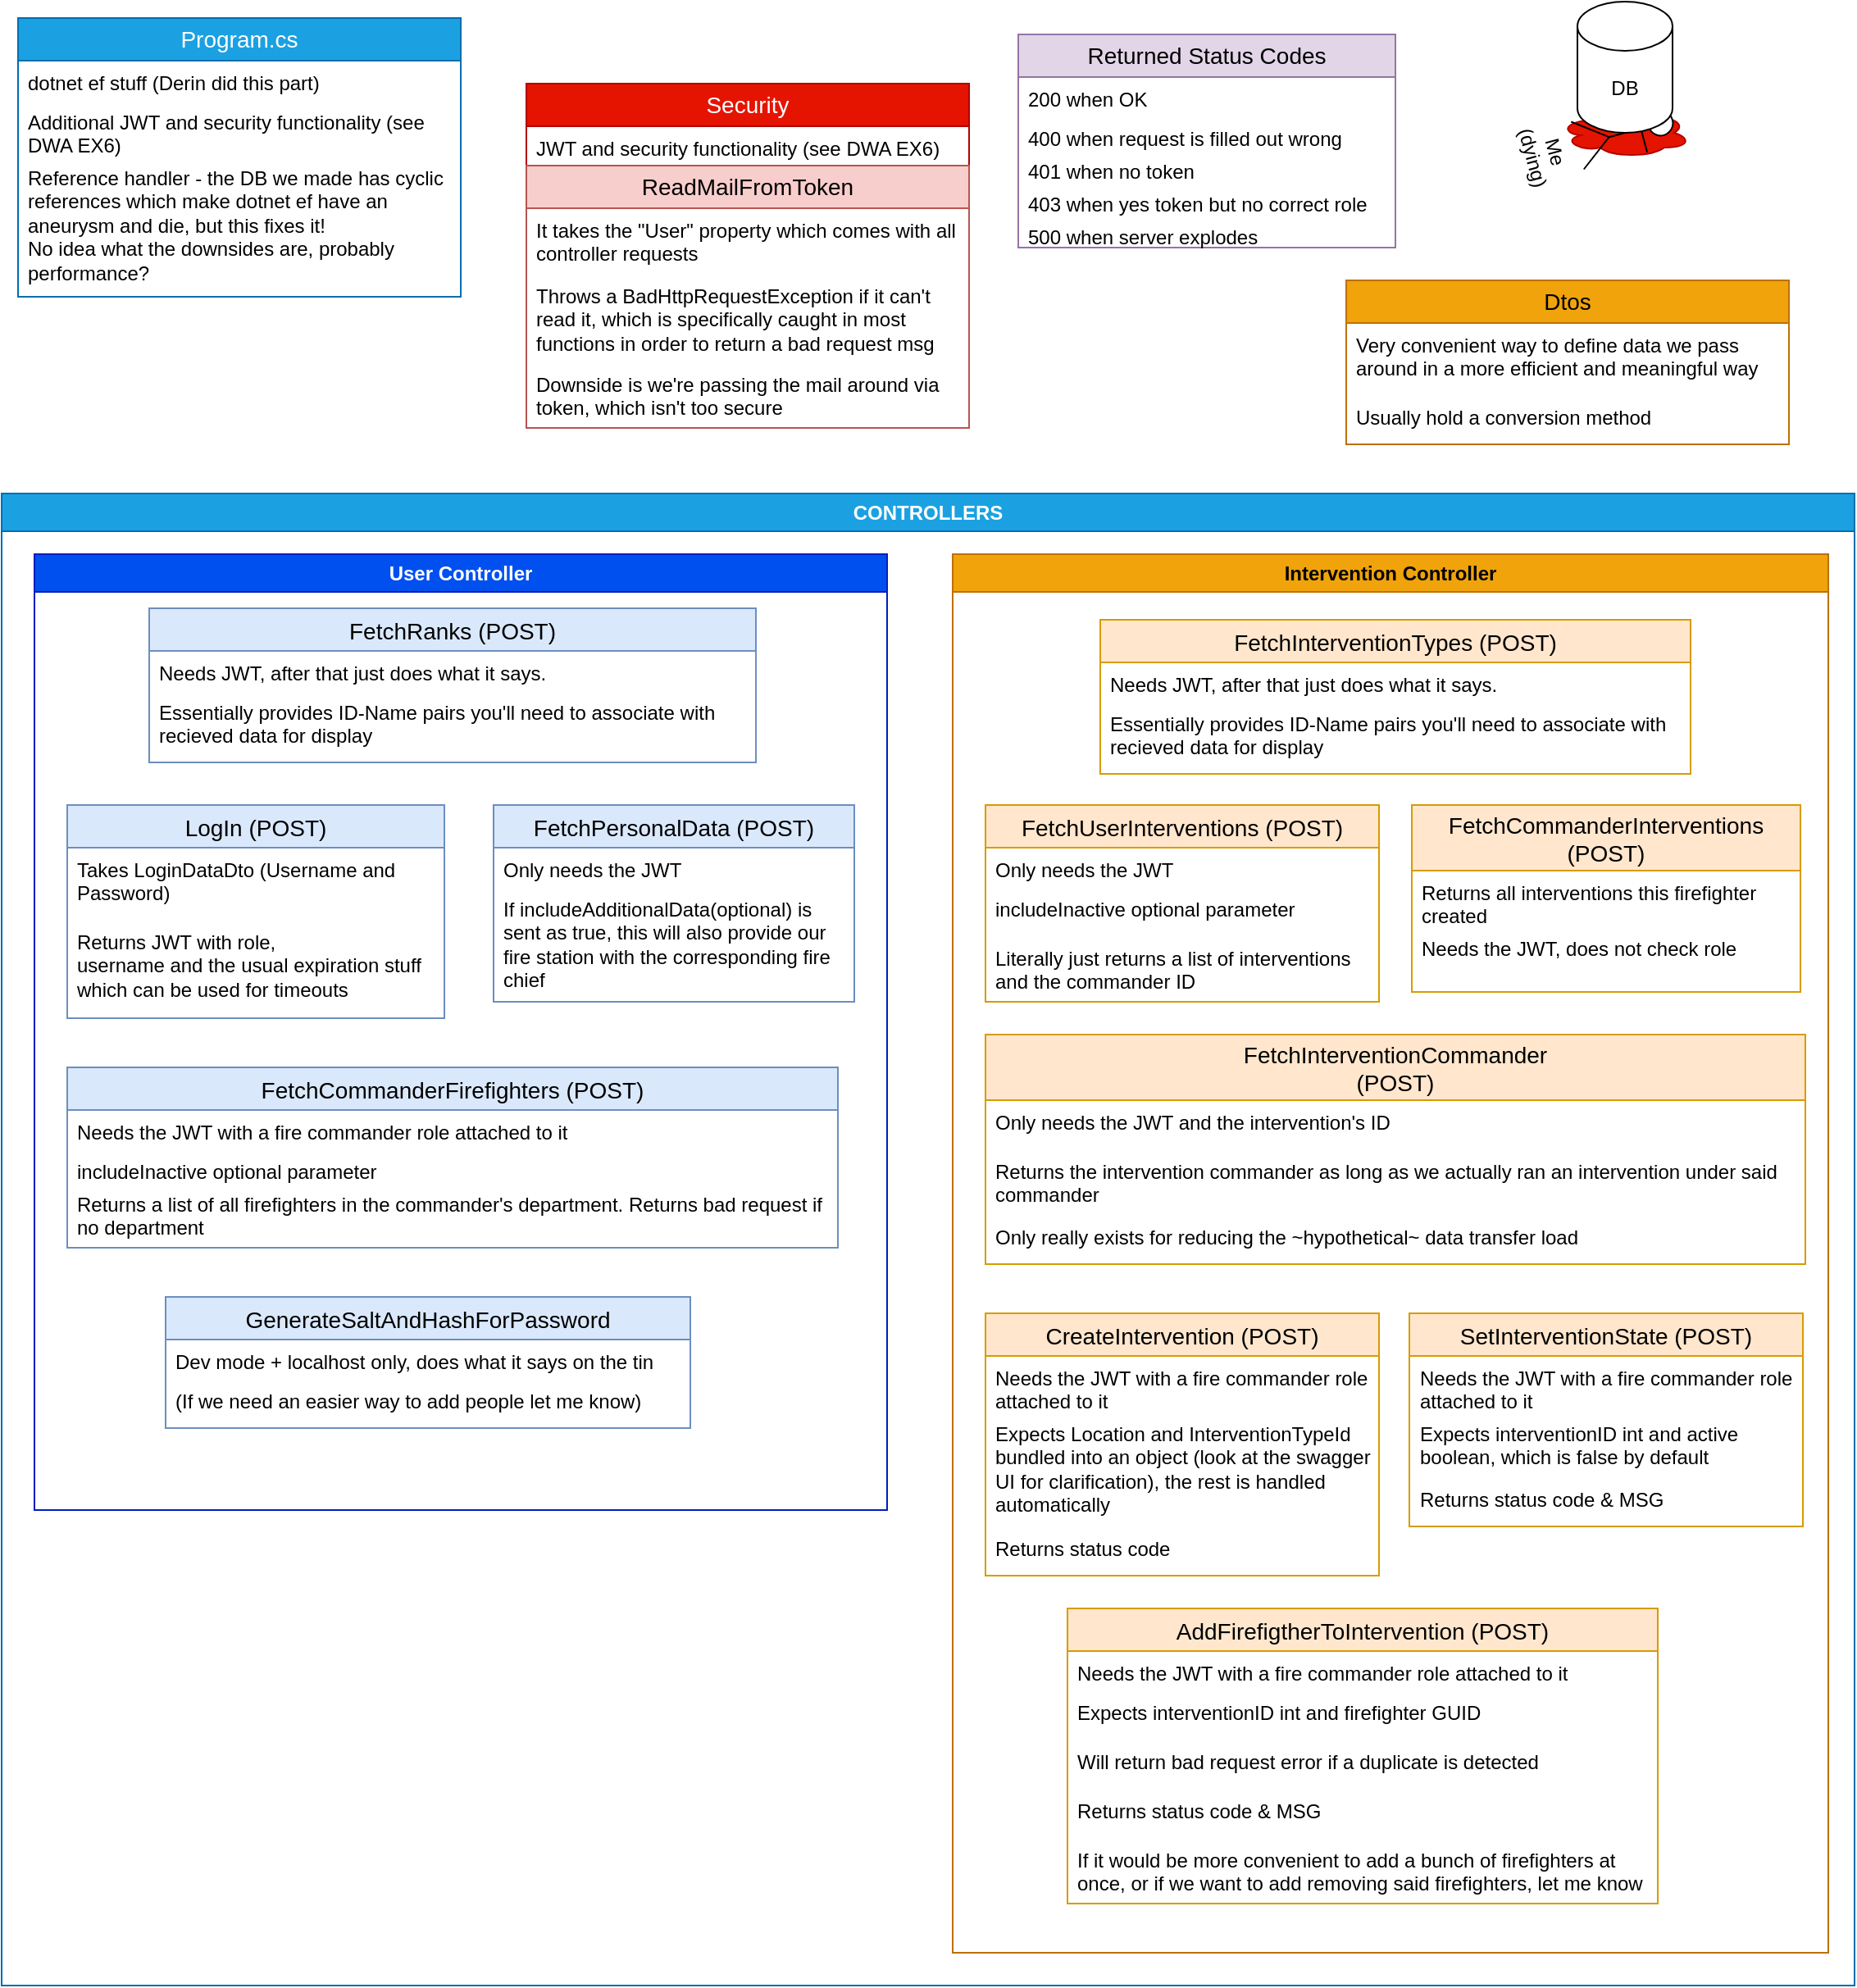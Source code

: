 <mxfile version="20.8.16" type="device"><diagram name="Page-1" id="-M5JCUoV6t4QpaWMbMyS"><mxGraphModel dx="1418" dy="828" grid="1" gridSize="10" guides="1" tooltips="1" connect="1" arrows="1" fold="1" page="1" pageScale="1" pageWidth="1169" pageHeight="827" math="0" shadow="0"><root><mxCell id="0"/><mxCell id="1" parent="0"/><mxCell id="ZA_Wk4F1g_JO69uGTBbo-46" value="" style="ellipse;shape=cloud;whiteSpace=wrap;html=1;fillColor=#e51400;fontColor=#ffffff;strokeColor=#B20000;" parent="1" vertex="1"><mxGeometry x="970" y="85" width="80" height="30" as="geometry"/></mxCell><mxCell id="ZA_Wk4F1g_JO69uGTBbo-14" value="Me &lt;br&gt;(dying)" style="shape=umlActor;verticalLabelPosition=bottom;verticalAlign=top;html=1;outlineConnect=0;rotation=75;" parent="1" vertex="1"><mxGeometry x="995" y="70" width="30" height="60" as="geometry"/></mxCell><mxCell id="ZA_Wk4F1g_JO69uGTBbo-1" value="DB" style="shape=cylinder3;whiteSpace=wrap;html=1;boundedLbl=1;backgroundOutline=1;size=15;" parent="1" vertex="1"><mxGeometry x="981" y="20" width="58" height="80" as="geometry"/></mxCell><mxCell id="ZA_Wk4F1g_JO69uGTBbo-15" value="Program.cs" style="swimlane;fontStyle=0;childLayout=stackLayout;horizontal=1;startSize=26;horizontalStack=0;resizeParent=1;resizeParentMax=0;resizeLast=0;collapsible=1;marginBottom=0;align=center;fontSize=14;whiteSpace=wrap;fillColor=#1ba1e2;strokeColor=#006EAF;fontColor=#ffffff;" parent="1" vertex="1"><mxGeometry x="30" y="30" width="270" height="170" as="geometry"/></mxCell><mxCell id="ZA_Wk4F1g_JO69uGTBbo-16" value="dotnet ef stuff (Derin did this part)" style="text;strokeColor=none;fillColor=none;spacingLeft=4;spacingRight=4;overflow=hidden;rotatable=0;points=[[0,0.5],[1,0.5]];portConstraint=eastwest;fontSize=12;" parent="ZA_Wk4F1g_JO69uGTBbo-15" vertex="1"><mxGeometry y="26" width="270" height="24" as="geometry"/></mxCell><mxCell id="ZA_Wk4F1g_JO69uGTBbo-17" value="Additional JWT and security functionality (see DWA EX6)" style="text;strokeColor=none;fillColor=none;spacingLeft=4;spacingRight=4;overflow=hidden;rotatable=0;points=[[0,0.5],[1,0.5]];portConstraint=eastwest;fontSize=12;whiteSpace=wrap;" parent="ZA_Wk4F1g_JO69uGTBbo-15" vertex="1"><mxGeometry y="50" width="270" height="34" as="geometry"/></mxCell><mxCell id="ZA_Wk4F1g_JO69uGTBbo-18" value="Reference handler - the DB we made has cyclic references which make dotnet ef have an aneurysm and die, but this fixes it!&#10;No idea what the downsides are, probably performance?" style="text;strokeColor=none;fillColor=none;spacingLeft=4;spacingRight=4;overflow=hidden;rotatable=0;points=[[0,0.5],[1,0.5]];portConstraint=eastwest;fontSize=12;whiteSpace=wrap;" parent="ZA_Wk4F1g_JO69uGTBbo-15" vertex="1"><mxGeometry y="84" width="270" height="86" as="geometry"/></mxCell><mxCell id="ZA_Wk4F1g_JO69uGTBbo-34" value="Security" style="swimlane;fontStyle=0;childLayout=stackLayout;horizontal=1;startSize=26;horizontalStack=0;resizeParent=1;resizeParentMax=0;resizeLast=0;collapsible=1;marginBottom=0;align=center;fontSize=14;whiteSpace=wrap;fillColor=#e51400;fontColor=#ffffff;strokeColor=#B20000;" parent="1" vertex="1"><mxGeometry x="340" y="70" width="270" height="210" as="geometry"/></mxCell><mxCell id="ZA_Wk4F1g_JO69uGTBbo-36" value="JWT and security functionality (see DWA EX6)" style="text;strokeColor=none;fillColor=none;spacingLeft=4;spacingRight=4;overflow=hidden;rotatable=0;points=[[0,0.5],[1,0.5]];portConstraint=eastwest;fontSize=12;whiteSpace=wrap;" parent="ZA_Wk4F1g_JO69uGTBbo-34" vertex="1"><mxGeometry y="26" width="270" height="24" as="geometry"/></mxCell><mxCell id="9k-eRBXJ3-iOaLLvR6IK-3" value="ReadMailFromToken" style="swimlane;fontStyle=0;childLayout=stackLayout;horizontal=1;startSize=26;horizontalStack=0;resizeParent=1;resizeParentMax=0;resizeLast=0;collapsible=1;marginBottom=0;align=center;fontSize=14;whiteSpace=wrap;fillColor=#f8cecc;strokeColor=#b85450;" parent="ZA_Wk4F1g_JO69uGTBbo-34" vertex="1"><mxGeometry y="50" width="270" height="160" as="geometry"><mxRectangle y="50" width="270" height="30" as="alternateBounds"/></mxGeometry></mxCell><mxCell id="ZA_Wk4F1g_JO69uGTBbo-39" value="It takes the &quot;User&quot; property which comes with all controller requests" style="text;strokeColor=none;fillColor=none;spacingLeft=4;spacingRight=4;overflow=hidden;rotatable=0;points=[[0,0.5],[1,0.5]];portConstraint=eastwest;fontSize=12;whiteSpace=wrap;" parent="9k-eRBXJ3-iOaLLvR6IK-3" vertex="1"><mxGeometry y="26" width="270" height="40" as="geometry"/></mxCell><mxCell id="ZA_Wk4F1g_JO69uGTBbo-38" value="Throws a BadHttpRequestException if it can't read it, which is specifically caught in most functions in order to return a bad request msg" style="text;strokeColor=none;fillColor=none;spacingLeft=4;spacingRight=4;overflow=hidden;rotatable=0;points=[[0,0.5],[1,0.5]];portConstraint=eastwest;fontSize=12;whiteSpace=wrap;" parent="9k-eRBXJ3-iOaLLvR6IK-3" vertex="1"><mxGeometry y="66" width="270" height="54" as="geometry"/></mxCell><mxCell id="9k-eRBXJ3-iOaLLvR6IK-20" value="Downside is we're passing the mail around via token, which isn't too secure" style="text;strokeColor=none;fillColor=none;spacingLeft=4;spacingRight=4;overflow=hidden;rotatable=0;points=[[0,0.5],[1,0.5]];portConstraint=eastwest;fontSize=12;whiteSpace=wrap;" parent="9k-eRBXJ3-iOaLLvR6IK-3" vertex="1"><mxGeometry y="120" width="270" height="40" as="geometry"/></mxCell><mxCell id="ZA_Wk4F1g_JO69uGTBbo-40" value="Dtos" style="swimlane;fontStyle=0;childLayout=stackLayout;horizontal=1;startSize=26;horizontalStack=0;resizeParent=1;resizeParentMax=0;resizeLast=0;collapsible=1;marginBottom=0;align=center;fontSize=14;whiteSpace=wrap;fillColor=#f0a30a;fontColor=#000000;strokeColor=#BD7000;" parent="1" vertex="1"><mxGeometry x="840" y="190" width="270" height="100" as="geometry"/></mxCell><mxCell id="ZA_Wk4F1g_JO69uGTBbo-41" value="Very convenient way to define data we pass around in a more efficient and meaningful way" style="text;strokeColor=none;fillColor=none;spacingLeft=4;spacingRight=4;overflow=hidden;rotatable=0;points=[[0,0.5],[1,0.5]];portConstraint=eastwest;fontSize=12;whiteSpace=wrap;" parent="ZA_Wk4F1g_JO69uGTBbo-40" vertex="1"><mxGeometry y="26" width="270" height="44" as="geometry"/></mxCell><mxCell id="ZA_Wk4F1g_JO69uGTBbo-45" value="Usually hold a conversion method" style="text;strokeColor=none;fillColor=none;spacingLeft=4;spacingRight=4;overflow=hidden;rotatable=0;points=[[0,0.5],[1,0.5]];portConstraint=eastwest;fontSize=12;whiteSpace=wrap;" parent="ZA_Wk4F1g_JO69uGTBbo-40" vertex="1"><mxGeometry y="70" width="270" height="30" as="geometry"/></mxCell><mxCell id="ZA_Wk4F1g_JO69uGTBbo-47" value="CONTROLLERS" style="swimlane;whiteSpace=wrap;html=1;fillColor=#1ba1e2;strokeColor=#006EAF;fontColor=#ffffff;" parent="1" vertex="1"><mxGeometry x="20" y="320" width="1130" height="910" as="geometry"><mxRectangle x="20" y="280" width="130" height="30" as="alternateBounds"/></mxGeometry></mxCell><mxCell id="ZA_Wk4F1g_JO69uGTBbo-2" value="Intervention Controller" style="swimlane;whiteSpace=wrap;html=1;fillColor=#f0a30a;strokeColor=#BD7000;fontColor=#000000;" parent="ZA_Wk4F1g_JO69uGTBbo-47" vertex="1"><mxGeometry x="580" y="37" width="534" height="853" as="geometry"/></mxCell><mxCell id="ZA_Wk4F1g_JO69uGTBbo-24" value="FetchUserInterventions (POST)" style="swimlane;fontStyle=0;childLayout=stackLayout;horizontal=1;startSize=26;horizontalStack=0;resizeParent=1;resizeParentMax=0;resizeLast=0;collapsible=1;marginBottom=0;align=center;fontSize=14;fillColor=#ffe6cc;strokeColor=#d79b00;" parent="ZA_Wk4F1g_JO69uGTBbo-2" vertex="1"><mxGeometry x="20" y="153" width="240" height="120" as="geometry"><mxRectangle x="10" y="46" width="240" height="30" as="alternateBounds"/></mxGeometry></mxCell><mxCell id="ZA_Wk4F1g_JO69uGTBbo-25" value="Only needs the JWT" style="text;strokeColor=none;fillColor=none;spacingLeft=4;spacingRight=4;overflow=hidden;rotatable=0;points=[[0,0.5],[1,0.5]];portConstraint=eastwest;fontSize=12;whiteSpace=wrap;" parent="ZA_Wk4F1g_JO69uGTBbo-24" vertex="1"><mxGeometry y="26" width="240" height="24" as="geometry"/></mxCell><mxCell id="ZA_Wk4F1g_JO69uGTBbo-26" value="includeInactive optional parameter" style="text;strokeColor=none;fillColor=none;spacingLeft=4;spacingRight=4;overflow=hidden;rotatable=0;points=[[0,0.5],[1,0.5]];portConstraint=eastwest;fontSize=12;whiteSpace=wrap;" parent="ZA_Wk4F1g_JO69uGTBbo-24" vertex="1"><mxGeometry y="50" width="240" height="30" as="geometry"/></mxCell><mxCell id="ZA_Wk4F1g_JO69uGTBbo-28" value="Literally just returns a list of interventions and the commander ID" style="text;strokeColor=none;fillColor=none;spacingLeft=4;spacingRight=4;overflow=hidden;rotatable=0;points=[[0,0.5],[1,0.5]];portConstraint=eastwest;fontSize=12;whiteSpace=wrap;" parent="ZA_Wk4F1g_JO69uGTBbo-24" vertex="1"><mxGeometry y="80" width="240" height="40" as="geometry"/></mxCell><mxCell id="ZA_Wk4F1g_JO69uGTBbo-29" value="FetchInterventionCommander&#10;(POST)" style="swimlane;fontStyle=0;childLayout=stackLayout;horizontal=1;startSize=40;horizontalStack=0;resizeParent=1;resizeParentMax=0;resizeLast=0;collapsible=1;marginBottom=0;align=center;fontSize=14;fillColor=#ffe6cc;strokeColor=#d79b00;" parent="ZA_Wk4F1g_JO69uGTBbo-2" vertex="1"><mxGeometry x="20" y="293" width="500" height="140" as="geometry"><mxRectangle x="260" y="36" width="260" height="50" as="alternateBounds"/></mxGeometry></mxCell><mxCell id="ZA_Wk4F1g_JO69uGTBbo-30" value="Only needs the JWT and the intervention's ID" style="text;strokeColor=none;fillColor=none;spacingLeft=4;spacingRight=4;overflow=hidden;rotatable=0;points=[[0,0.5],[1,0.5]];portConstraint=eastwest;fontSize=12;whiteSpace=wrap;" parent="ZA_Wk4F1g_JO69uGTBbo-29" vertex="1"><mxGeometry y="40" width="500" height="30" as="geometry"/></mxCell><mxCell id="ZA_Wk4F1g_JO69uGTBbo-32" value="Returns the intervention commander as long as we actually ran an intervention under said commander" style="text;strokeColor=none;fillColor=none;spacingLeft=4;spacingRight=4;overflow=hidden;rotatable=0;points=[[0,0.5],[1,0.5]];portConstraint=eastwest;fontSize=12;whiteSpace=wrap;" parent="ZA_Wk4F1g_JO69uGTBbo-29" vertex="1"><mxGeometry y="70" width="500" height="40" as="geometry"/></mxCell><mxCell id="ZA_Wk4F1g_JO69uGTBbo-33" value="Only really exists for reducing the ~hypothetical~ data transfer load" style="text;strokeColor=none;fillColor=none;spacingLeft=4;spacingRight=4;overflow=hidden;rotatable=0;points=[[0,0.5],[1,0.5]];portConstraint=eastwest;fontSize=12;whiteSpace=wrap;" parent="ZA_Wk4F1g_JO69uGTBbo-29" vertex="1"><mxGeometry y="110" width="500" height="30" as="geometry"/></mxCell><mxCell id="9k-eRBXJ3-iOaLLvR6IK-7" value="CreateIntervention (POST)" style="swimlane;fontStyle=0;childLayout=stackLayout;horizontal=1;startSize=26;horizontalStack=0;resizeParent=1;resizeParentMax=0;resizeLast=0;collapsible=1;marginBottom=0;align=center;fontSize=14;fillColor=#ffe6cc;strokeColor=#d79b00;" parent="ZA_Wk4F1g_JO69uGTBbo-2" vertex="1"><mxGeometry x="20" y="463" width="240" height="160" as="geometry"/></mxCell><mxCell id="9k-eRBXJ3-iOaLLvR6IK-8" value="Needs the JWT with a fire commander role attached to it" style="text;strokeColor=none;fillColor=none;spacingLeft=4;spacingRight=4;overflow=hidden;rotatable=0;points=[[0,0.5],[1,0.5]];portConstraint=eastwest;fontSize=12;whiteSpace=wrap;" parent="9k-eRBXJ3-iOaLLvR6IK-7" vertex="1"><mxGeometry y="26" width="240" height="34" as="geometry"/></mxCell><mxCell id="9k-eRBXJ3-iOaLLvR6IK-9" value="Expects Location and InterventionTypeId bundled into an object (look at the swagger UI for clarification), the rest is handled automatically" style="text;strokeColor=none;fillColor=none;spacingLeft=4;spacingRight=4;overflow=hidden;rotatable=0;points=[[0,0.5],[1,0.5]];portConstraint=eastwest;fontSize=12;whiteSpace=wrap;" parent="9k-eRBXJ3-iOaLLvR6IK-7" vertex="1"><mxGeometry y="60" width="240" height="70" as="geometry"/></mxCell><mxCell id="9k-eRBXJ3-iOaLLvR6IK-26" value="Returns status code" style="text;strokeColor=none;fillColor=none;spacingLeft=4;spacingRight=4;overflow=hidden;rotatable=0;points=[[0,0.5],[1,0.5]];portConstraint=eastwest;fontSize=12;whiteSpace=wrap;" parent="9k-eRBXJ3-iOaLLvR6IK-7" vertex="1"><mxGeometry y="130" width="240" height="30" as="geometry"/></mxCell><mxCell id="9k-eRBXJ3-iOaLLvR6IK-11" value="FetchInterventionTypes (POST)" style="swimlane;fontStyle=0;childLayout=stackLayout;horizontal=1;startSize=26;horizontalStack=0;resizeParent=1;resizeParentMax=0;resizeLast=0;collapsible=1;marginBottom=0;align=center;fontSize=14;fillColor=#ffe6cc;strokeColor=#d79b00;" parent="ZA_Wk4F1g_JO69uGTBbo-2" vertex="1"><mxGeometry x="90" y="40" width="360" height="94" as="geometry"><mxRectangle x="270" y="213" width="240" height="30" as="alternateBounds"/></mxGeometry></mxCell><mxCell id="9k-eRBXJ3-iOaLLvR6IK-19" value="Needs JWT, after that just does what it says." style="text;strokeColor=none;fillColor=none;spacingLeft=4;spacingRight=4;overflow=hidden;rotatable=0;points=[[0,0.5],[1,0.5]];portConstraint=eastwest;fontSize=12;whiteSpace=wrap;" parent="9k-eRBXJ3-iOaLLvR6IK-11" vertex="1"><mxGeometry y="26" width="360" height="24" as="geometry"/></mxCell><mxCell id="9k-eRBXJ3-iOaLLvR6IK-39" value="Essentially provides ID-Name pairs you'll need to associate with recieved data for display" style="text;strokeColor=none;fillColor=none;spacingLeft=4;spacingRight=4;overflow=hidden;rotatable=0;points=[[0,0.5],[1,0.5]];portConstraint=eastwest;fontSize=12;whiteSpace=wrap;" parent="9k-eRBXJ3-iOaLLvR6IK-11" vertex="1"><mxGeometry y="50" width="360" height="44" as="geometry"/></mxCell><mxCell id="9k-eRBXJ3-iOaLLvR6IK-22" value="FetchCommanderInterventions&#10;(POST)" style="swimlane;fontStyle=0;childLayout=stackLayout;horizontal=1;startSize=40;horizontalStack=0;resizeParent=1;resizeParentMax=0;resizeLast=0;collapsible=1;marginBottom=0;align=center;fontSize=14;fillColor=#ffe6cc;strokeColor=#d79b00;" parent="ZA_Wk4F1g_JO69uGTBbo-2" vertex="1"><mxGeometry x="280" y="153" width="237" height="114" as="geometry"><mxRectangle x="10" y="46" width="240" height="30" as="alternateBounds"/></mxGeometry></mxCell><mxCell id="9k-eRBXJ3-iOaLLvR6IK-24" value="Returns all interventions this firefighter created" style="text;strokeColor=none;fillColor=none;spacingLeft=4;spacingRight=4;overflow=hidden;rotatable=0;points=[[0,0.5],[1,0.5]];portConstraint=eastwest;fontSize=12;whiteSpace=wrap;" parent="9k-eRBXJ3-iOaLLvR6IK-22" vertex="1"><mxGeometry y="40" width="237" height="34" as="geometry"/></mxCell><mxCell id="9k-eRBXJ3-iOaLLvR6IK-23" value="Needs the JWT, does not check role" style="text;strokeColor=none;fillColor=none;spacingLeft=4;spacingRight=4;overflow=hidden;rotatable=0;points=[[0,0.5],[1,0.5]];portConstraint=eastwest;fontSize=12;whiteSpace=wrap;" parent="9k-eRBXJ3-iOaLLvR6IK-22" vertex="1"><mxGeometry y="74" width="237" height="40" as="geometry"/></mxCell><mxCell id="9k-eRBXJ3-iOaLLvR6IK-46" value="SetInterventionState (POST)" style="swimlane;fontStyle=0;childLayout=stackLayout;horizontal=1;startSize=26;horizontalStack=0;resizeParent=1;resizeParentMax=0;resizeLast=0;collapsible=1;marginBottom=0;align=center;fontSize=14;fillColor=#ffe6cc;strokeColor=#d79b00;" parent="ZA_Wk4F1g_JO69uGTBbo-2" vertex="1"><mxGeometry x="278.5" y="463" width="240" height="130" as="geometry"/></mxCell><mxCell id="9k-eRBXJ3-iOaLLvR6IK-47" value="Needs the JWT with a fire commander role attached to it" style="text;strokeColor=none;fillColor=none;spacingLeft=4;spacingRight=4;overflow=hidden;rotatable=0;points=[[0,0.5],[1,0.5]];portConstraint=eastwest;fontSize=12;whiteSpace=wrap;" parent="9k-eRBXJ3-iOaLLvR6IK-46" vertex="1"><mxGeometry y="26" width="240" height="34" as="geometry"/></mxCell><mxCell id="9k-eRBXJ3-iOaLLvR6IK-48" value="Expects interventionID int and active boolean, which is false by default" style="text;strokeColor=none;fillColor=none;spacingLeft=4;spacingRight=4;overflow=hidden;rotatable=0;points=[[0,0.5],[1,0.5]];portConstraint=eastwest;fontSize=12;whiteSpace=wrap;" parent="9k-eRBXJ3-iOaLLvR6IK-46" vertex="1"><mxGeometry y="60" width="240" height="40" as="geometry"/></mxCell><mxCell id="9k-eRBXJ3-iOaLLvR6IK-49" value="Returns status code &amp; MSG" style="text;strokeColor=none;fillColor=none;spacingLeft=4;spacingRight=4;overflow=hidden;rotatable=0;points=[[0,0.5],[1,0.5]];portConstraint=eastwest;fontSize=12;whiteSpace=wrap;" parent="9k-eRBXJ3-iOaLLvR6IK-46" vertex="1"><mxGeometry y="100" width="240" height="30" as="geometry"/></mxCell><mxCell id="9k-eRBXJ3-iOaLLvR6IK-50" value="AddFirefigtherToIntervention (POST)" style="swimlane;fontStyle=0;childLayout=stackLayout;horizontal=1;startSize=26;horizontalStack=0;resizeParent=1;resizeParentMax=0;resizeLast=0;collapsible=1;marginBottom=0;align=center;fontSize=14;fillColor=#ffe6cc;strokeColor=#d79b00;" parent="ZA_Wk4F1g_JO69uGTBbo-2" vertex="1"><mxGeometry x="70" y="643" width="360" height="180" as="geometry"/></mxCell><mxCell id="9k-eRBXJ3-iOaLLvR6IK-51" value="Needs the JWT with a fire commander role attached to it" style="text;strokeColor=none;fillColor=none;spacingLeft=4;spacingRight=4;overflow=hidden;rotatable=0;points=[[0,0.5],[1,0.5]];portConstraint=eastwest;fontSize=12;whiteSpace=wrap;" parent="9k-eRBXJ3-iOaLLvR6IK-50" vertex="1"><mxGeometry y="26" width="360" height="24" as="geometry"/></mxCell><mxCell id="9k-eRBXJ3-iOaLLvR6IK-52" value="Expects interventionID int and firefighter GUID" style="text;strokeColor=none;fillColor=none;spacingLeft=4;spacingRight=4;overflow=hidden;rotatable=0;points=[[0,0.5],[1,0.5]];portConstraint=eastwest;fontSize=12;whiteSpace=wrap;" parent="9k-eRBXJ3-iOaLLvR6IK-50" vertex="1"><mxGeometry y="50" width="360" height="30" as="geometry"/></mxCell><mxCell id="9k-eRBXJ3-iOaLLvR6IK-54" value="Will return bad request error if a duplicate is detected" style="text;strokeColor=none;fillColor=none;spacingLeft=4;spacingRight=4;overflow=hidden;rotatable=0;points=[[0,0.5],[1,0.5]];portConstraint=eastwest;fontSize=12;whiteSpace=wrap;" parent="9k-eRBXJ3-iOaLLvR6IK-50" vertex="1"><mxGeometry y="80" width="360" height="30" as="geometry"/></mxCell><mxCell id="9k-eRBXJ3-iOaLLvR6IK-53" value="Returns status code &amp; MSG" style="text;strokeColor=none;fillColor=none;spacingLeft=4;spacingRight=4;overflow=hidden;rotatable=0;points=[[0,0.5],[1,0.5]];portConstraint=eastwest;fontSize=12;whiteSpace=wrap;" parent="9k-eRBXJ3-iOaLLvR6IK-50" vertex="1"><mxGeometry y="110" width="360" height="30" as="geometry"/></mxCell><mxCell id="wWEbPFIOZVqHFXH8zA09-1" value="If it would be more convenient to add a bunch of firefighters at once, or if we want to add removing said firefighters, let me know" style="text;strokeColor=none;fillColor=none;spacingLeft=4;spacingRight=4;overflow=hidden;rotatable=0;points=[[0,0.5],[1,0.5]];portConstraint=eastwest;fontSize=12;whiteSpace=wrap;" vertex="1" parent="9k-eRBXJ3-iOaLLvR6IK-50"><mxGeometry y="140" width="360" height="40" as="geometry"/></mxCell><mxCell id="ZA_Wk4F1g_JO69uGTBbo-3" value="User Controller" style="swimlane;whiteSpace=wrap;html=1;fillColor=#0050ef;strokeColor=#001DBC;fontColor=#ffffff;" parent="ZA_Wk4F1g_JO69uGTBbo-47" vertex="1"><mxGeometry x="20" y="37" width="520" height="583" as="geometry"/></mxCell><mxCell id="ZA_Wk4F1g_JO69uGTBbo-6" value="LogIn (POST)" style="swimlane;fontStyle=0;childLayout=stackLayout;horizontal=1;startSize=26;horizontalStack=0;resizeParent=1;resizeParentMax=0;resizeLast=0;collapsible=1;marginBottom=0;align=center;fontSize=14;fillColor=#dae8fc;strokeColor=#6c8ebf;" parent="ZA_Wk4F1g_JO69uGTBbo-3" vertex="1"><mxGeometry x="20" y="153" width="230" height="130" as="geometry"/></mxCell><mxCell id="ZA_Wk4F1g_JO69uGTBbo-7" value="Takes LoginDataDto (Username and Password)" style="text;strokeColor=none;fillColor=none;spacingLeft=4;spacingRight=4;overflow=hidden;rotatable=0;points=[[0,0.5],[1,0.5]];portConstraint=eastwest;fontSize=12;whiteSpace=wrap;" parent="ZA_Wk4F1g_JO69uGTBbo-6" vertex="1"><mxGeometry y="26" width="230" height="44" as="geometry"/></mxCell><mxCell id="ZA_Wk4F1g_JO69uGTBbo-10" value="Returns JWT with role,&#10;username and the usual expiration stuff which can be used for timeouts" style="text;strokeColor=none;fillColor=none;spacingLeft=4;spacingRight=4;overflow=hidden;rotatable=0;points=[[0,0.5],[1,0.5]];portConstraint=eastwest;fontSize=12;whiteSpace=wrap;" parent="ZA_Wk4F1g_JO69uGTBbo-6" vertex="1"><mxGeometry y="70" width="230" height="60" as="geometry"/></mxCell><mxCell id="ZA_Wk4F1g_JO69uGTBbo-11" value="FetchPersonalData (POST)" style="swimlane;fontStyle=0;childLayout=stackLayout;horizontal=1;startSize=26;horizontalStack=0;resizeParent=1;resizeParentMax=0;resizeLast=0;collapsible=1;marginBottom=0;align=center;fontSize=14;fillColor=#dae8fc;strokeColor=#6c8ebf;" parent="ZA_Wk4F1g_JO69uGTBbo-3" vertex="1"><mxGeometry x="280" y="153" width="220" height="120" as="geometry"/></mxCell><mxCell id="ZA_Wk4F1g_JO69uGTBbo-12" value="Only needs the JWT" style="text;strokeColor=none;fillColor=none;spacingLeft=4;spacingRight=4;overflow=hidden;rotatable=0;points=[[0,0.5],[1,0.5]];portConstraint=eastwest;fontSize=12;whiteSpace=wrap;" parent="ZA_Wk4F1g_JO69uGTBbo-11" vertex="1"><mxGeometry y="26" width="220" height="24" as="geometry"/></mxCell><mxCell id="ZA_Wk4F1g_JO69uGTBbo-22" value="If includeAdditionalData(optional) is sent as true, this will also provide our fire station with the corresponding fire chief" style="text;strokeColor=none;fillColor=none;spacingLeft=4;spacingRight=4;overflow=hidden;rotatable=0;points=[[0,0.5],[1,0.5]];portConstraint=eastwest;fontSize=12;whiteSpace=wrap;" parent="ZA_Wk4F1g_JO69uGTBbo-11" vertex="1"><mxGeometry y="50" width="220" height="70" as="geometry"/></mxCell><mxCell id="ZA_Wk4F1g_JO69uGTBbo-19" value="GenerateSaltAndHashForPassword" style="swimlane;fontStyle=0;childLayout=stackLayout;horizontal=1;startSize=26;horizontalStack=0;resizeParent=1;resizeParentMax=0;resizeLast=0;collapsible=1;marginBottom=0;align=center;fontSize=14;fillColor=#dae8fc;strokeColor=#6c8ebf;" parent="ZA_Wk4F1g_JO69uGTBbo-3" vertex="1"><mxGeometry x="80" y="453" width="320" height="80" as="geometry"/></mxCell><mxCell id="ZA_Wk4F1g_JO69uGTBbo-20" value="Dev mode + localhost only, does what it says on the tin" style="text;strokeColor=none;fillColor=none;spacingLeft=4;spacingRight=4;overflow=hidden;rotatable=0;points=[[0,0.5],[1,0.5]];portConstraint=eastwest;fontSize=12;whiteSpace=wrap;" parent="ZA_Wk4F1g_JO69uGTBbo-19" vertex="1"><mxGeometry y="26" width="320" height="24" as="geometry"/></mxCell><mxCell id="ZA_Wk4F1g_JO69uGTBbo-23" value="(If we need an easier way to add people let me know)" style="text;strokeColor=none;fillColor=none;spacingLeft=4;spacingRight=4;overflow=hidden;rotatable=0;points=[[0,0.5],[1,0.5]];portConstraint=eastwest;fontSize=12;whiteSpace=wrap;" parent="ZA_Wk4F1g_JO69uGTBbo-19" vertex="1"><mxGeometry y="50" width="320" height="30" as="geometry"/></mxCell><mxCell id="9k-eRBXJ3-iOaLLvR6IK-15" value="FetchRanks (POST)" style="swimlane;fontStyle=0;childLayout=stackLayout;horizontal=1;startSize=26;horizontalStack=0;resizeParent=1;resizeParentMax=0;resizeLast=0;collapsible=1;marginBottom=0;align=center;fontSize=14;fillColor=#dae8fc;strokeColor=#6c8ebf;" parent="ZA_Wk4F1g_JO69uGTBbo-3" vertex="1"><mxGeometry x="70" y="33" width="370" height="94" as="geometry"><mxRectangle x="350" y="236" width="170" height="30" as="alternateBounds"/></mxGeometry></mxCell><mxCell id="9k-eRBXJ3-iOaLLvR6IK-18" value="Needs JWT, after that just does what it says." style="text;strokeColor=none;fillColor=none;spacingLeft=4;spacingRight=4;overflow=hidden;rotatable=0;points=[[0,0.5],[1,0.5]];portConstraint=eastwest;fontSize=12;whiteSpace=wrap;" parent="9k-eRBXJ3-iOaLLvR6IK-15" vertex="1"><mxGeometry y="26" width="370" height="24" as="geometry"/></mxCell><mxCell id="9k-eRBXJ3-iOaLLvR6IK-40" value="Essentially provides ID-Name pairs you'll need to associate with recieved data for display" style="text;strokeColor=none;fillColor=none;spacingLeft=4;spacingRight=4;overflow=hidden;rotatable=0;points=[[0,0.5],[1,0.5]];portConstraint=eastwest;fontSize=12;whiteSpace=wrap;" parent="9k-eRBXJ3-iOaLLvR6IK-15" vertex="1"><mxGeometry y="50" width="370" height="44" as="geometry"/></mxCell><mxCell id="9k-eRBXJ3-iOaLLvR6IK-33" value="FetchCommanderFirefighters (POST)" style="swimlane;fontStyle=0;childLayout=stackLayout;horizontal=1;startSize=26;horizontalStack=0;resizeParent=1;resizeParentMax=0;resizeLast=0;collapsible=1;marginBottom=0;align=center;fontSize=14;fillColor=#dae8fc;strokeColor=#6c8ebf;" parent="ZA_Wk4F1g_JO69uGTBbo-3" vertex="1"><mxGeometry x="20" y="313" width="470" height="110" as="geometry"/></mxCell><mxCell id="9k-eRBXJ3-iOaLLvR6IK-34" value="Needs the JWT with a fire commander role attached to it" style="text;strokeColor=none;fillColor=none;spacingLeft=4;spacingRight=4;overflow=hidden;rotatable=0;points=[[0,0.5],[1,0.5]];portConstraint=eastwest;fontSize=12;whiteSpace=wrap;" parent="9k-eRBXJ3-iOaLLvR6IK-33" vertex="1"><mxGeometry y="26" width="470" height="24" as="geometry"/></mxCell><mxCell id="9k-eRBXJ3-iOaLLvR6IK-38" value="includeInactive optional parameter" style="text;strokeColor=none;fillColor=none;spacingLeft=4;spacingRight=4;overflow=hidden;rotatable=0;points=[[0,0.5],[1,0.5]];portConstraint=eastwest;fontSize=12;whiteSpace=wrap;" parent="9k-eRBXJ3-iOaLLvR6IK-33" vertex="1"><mxGeometry y="50" width="470" height="20" as="geometry"/></mxCell><mxCell id="9k-eRBXJ3-iOaLLvR6IK-37" value="Returns a list of all firefighters in the commander's department. Returns bad request if no department " style="text;strokeColor=none;fillColor=none;spacingLeft=4;spacingRight=4;overflow=hidden;rotatable=0;points=[[0,0.5],[1,0.5]];portConstraint=eastwest;fontSize=12;whiteSpace=wrap;" parent="9k-eRBXJ3-iOaLLvR6IK-33" vertex="1"><mxGeometry y="70" width="470" height="40" as="geometry"/></mxCell><mxCell id="9k-eRBXJ3-iOaLLvR6IK-27" value="Returned Status Codes" style="swimlane;fontStyle=0;childLayout=stackLayout;horizontal=1;startSize=26;horizontalStack=0;resizeParent=1;resizeParentMax=0;resizeLast=0;collapsible=1;marginBottom=0;align=center;fontSize=14;whiteSpace=wrap;fillColor=#e1d5e7;strokeColor=#9673a6;" parent="1" vertex="1"><mxGeometry x="640" y="40" width="230" height="130" as="geometry"/></mxCell><mxCell id="9k-eRBXJ3-iOaLLvR6IK-28" value="200 when OK" style="text;strokeColor=none;fillColor=none;spacingLeft=4;spacingRight=4;overflow=hidden;rotatable=0;points=[[0,0.5],[1,0.5]];portConstraint=eastwest;fontSize=12;whiteSpace=wrap;" parent="9k-eRBXJ3-iOaLLvR6IK-27" vertex="1"><mxGeometry y="26" width="230" height="24" as="geometry"/></mxCell><mxCell id="9k-eRBXJ3-iOaLLvR6IK-32" value="400 when request is filled out wrong" style="text;strokeColor=none;fillColor=none;spacingLeft=4;spacingRight=4;overflow=hidden;rotatable=0;points=[[0,0.5],[1,0.5]];portConstraint=eastwest;fontSize=12;whiteSpace=wrap;" parent="9k-eRBXJ3-iOaLLvR6IK-27" vertex="1"><mxGeometry y="50" width="230" height="20" as="geometry"/></mxCell><mxCell id="9k-eRBXJ3-iOaLLvR6IK-29" value="401 when no token" style="text;strokeColor=none;fillColor=none;spacingLeft=4;spacingRight=4;overflow=hidden;rotatable=0;points=[[0,0.5],[1,0.5]];portConstraint=eastwest;fontSize=12;whiteSpace=wrap;" parent="9k-eRBXJ3-iOaLLvR6IK-27" vertex="1"><mxGeometry y="70" width="230" height="20" as="geometry"/></mxCell><mxCell id="9k-eRBXJ3-iOaLLvR6IK-30" value="403 when yes token but no correct role" style="text;strokeColor=none;fillColor=none;spacingLeft=4;spacingRight=4;overflow=hidden;rotatable=0;points=[[0,0.5],[1,0.5]];portConstraint=eastwest;fontSize=12;whiteSpace=wrap;" parent="9k-eRBXJ3-iOaLLvR6IK-27" vertex="1"><mxGeometry y="90" width="230" height="20" as="geometry"/></mxCell><mxCell id="9k-eRBXJ3-iOaLLvR6IK-31" value="500 when server explodes" style="text;strokeColor=none;fillColor=none;spacingLeft=4;spacingRight=4;overflow=hidden;rotatable=0;points=[[0,0.5],[1,0.5]];portConstraint=eastwest;fontSize=12;whiteSpace=wrap;" parent="9k-eRBXJ3-iOaLLvR6IK-27" vertex="1"><mxGeometry y="110" width="230" height="20" as="geometry"/></mxCell></root></mxGraphModel></diagram></mxfile>